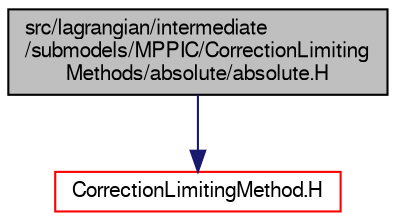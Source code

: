 digraph "src/lagrangian/intermediate/submodels/MPPIC/CorrectionLimitingMethods/absolute/absolute.H"
{
  bgcolor="transparent";
  edge [fontname="FreeSans",fontsize="10",labelfontname="FreeSans",labelfontsize="10"];
  node [fontname="FreeSans",fontsize="10",shape=record];
  Node0 [label="src/lagrangian/intermediate\l/submodels/MPPIC/CorrectionLimiting\lMethods/absolute/absolute.H",height=0.2,width=0.4,color="black", fillcolor="grey75", style="filled", fontcolor="black"];
  Node0 -> Node1 [color="midnightblue",fontsize="10",style="solid",fontname="FreeSans"];
  Node1 [label="CorrectionLimitingMethod.H",height=0.2,width=0.4,color="red",URL="$a06047.html"];
}
